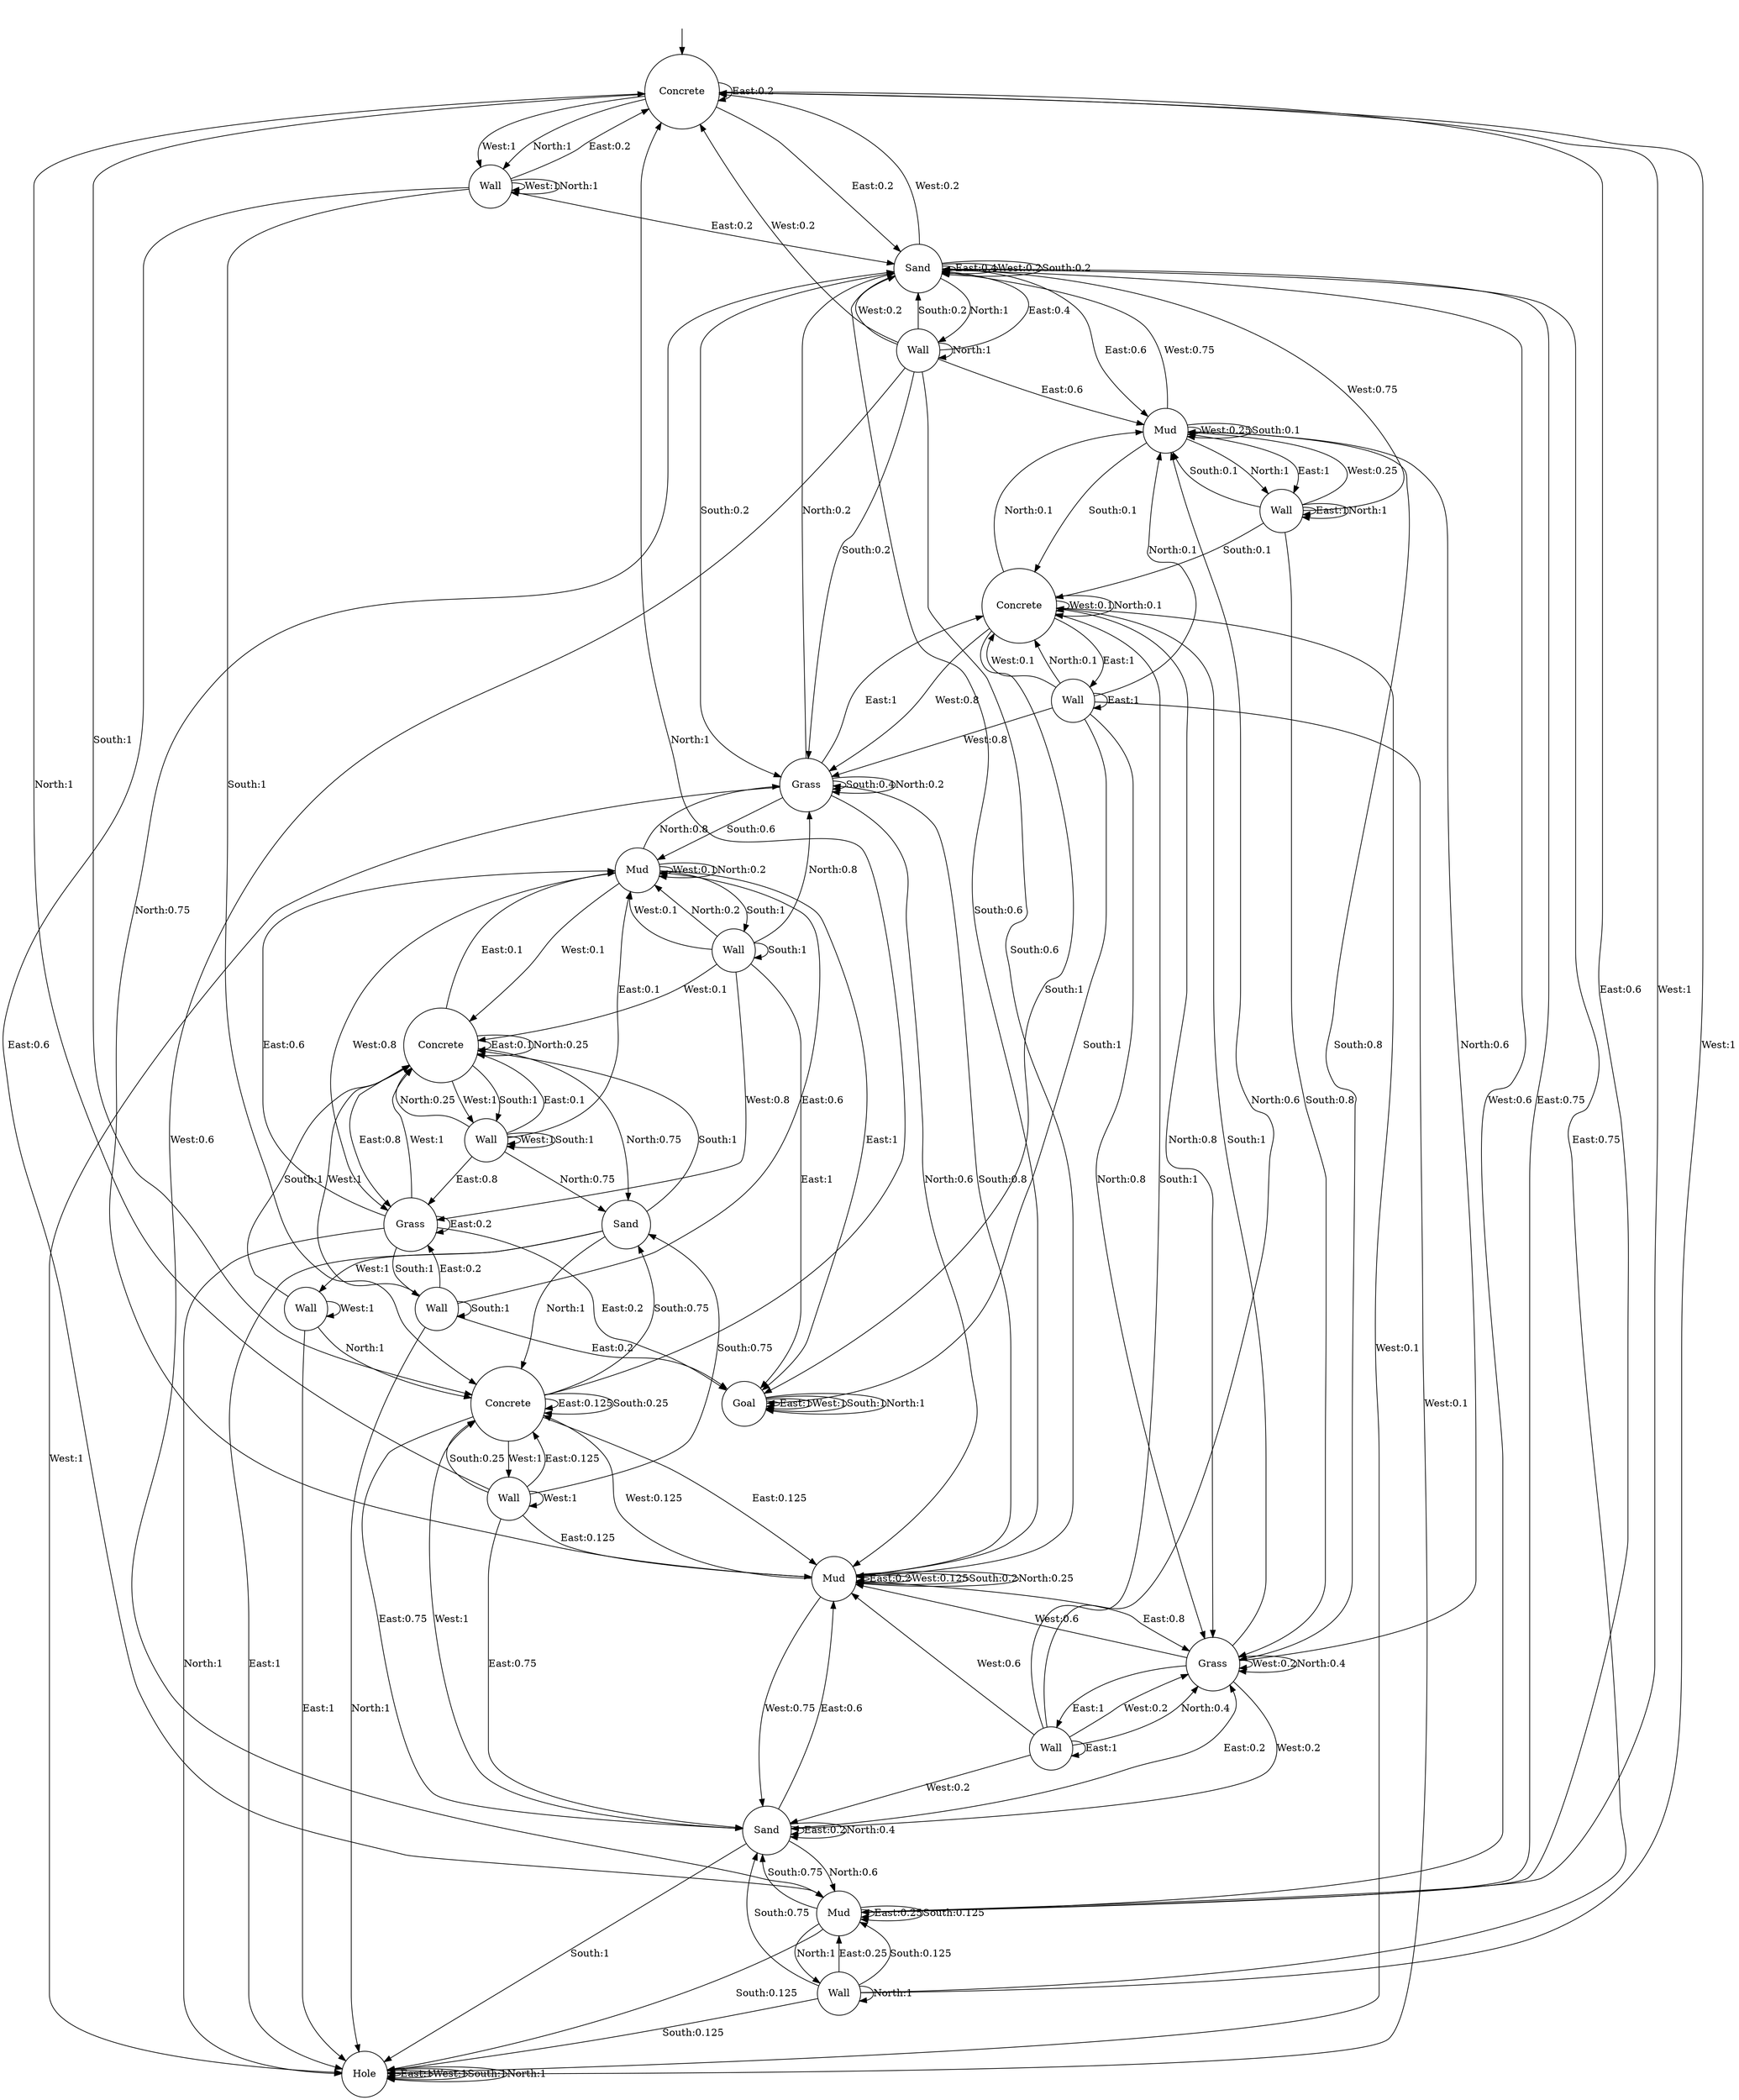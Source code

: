 digraph g {
__start0 [label="" shape="none"];
0 [shape="circle" label="Concrete"];
1 [shape="circle" label="Wall"];
2 [shape="circle" label="Concrete"];
3 [shape="circle" label="Wall"];
4 [shape="circle" label="Wall"];
5 [shape="circle" label="Sand"];
6 [shape="circle" label="Concrete"];
7 [shape="circle" label="Wall"];
8 [shape="circle" label="Wall"];
9 [shape="circle" label="Mud"];
10 [shape="circle" label="Sand"];
11 [shape="circle" label="Hole"];
12 [shape="circle" label="Wall"];
13 [shape="circle" label="Grass"];
14 [shape="circle" label="Wall"];
15 [shape="circle" label="Sand"];
16 [shape="circle" label="Mud"];
17 [shape="circle" label="Grass"];
18 [shape="circle" label="Wall"];
19 [shape="circle" label="Mud"];
20 [shape="circle" label="Wall"];
21 [shape="circle" label="Mud"];
22 [shape="circle" label="Wall"];
23 [shape="circle" label="Grass"];
24 [shape="circle" label="Concrete"];
25 [shape="circle" label="Wall"];
26 [shape="circle" label="Goal"];
0 -> 0 [label="East:0.2"];
0 -> 9 [label="East:0.6"];
0 -> 15 [label="East:0.2"];
0 -> 1 [label="West:1"];
0 -> 2 [label="South:1"];
0 -> 1 [label="North:1"];
1 -> 0 [label="East:0.2"];
1 -> 9 [label="East:0.6"];
1 -> 15 [label="East:0.2"];
1 -> 1 [label="West:1"];
1 -> 2 [label="South:1"];
1 -> 1 [label="North:1"];
2 -> 2 [label="East:0.125"];
2 -> 10 [label="East:0.75"];
2 -> 16 [label="East:0.125"];
2 -> 3 [label="West:1"];
2 -> 2 [label="South:0.25"];
2 -> 5 [label="South:0.75"];
2 -> 0 [label="North:1"];
3 -> 2 [label="East:0.125"];
3 -> 10 [label="East:0.75"];
3 -> 16 [label="East:0.125"];
3 -> 3 [label="West:1"];
3 -> 2 [label="South:0.25"];
3 -> 5 [label="South:0.75"];
3 -> 0 [label="North:1"];
4 -> 11 [label="East:1"];
4 -> 4 [label="West:1"];
4 -> 6 [label="South:1"];
4 -> 2 [label="North:1"];
5 -> 11 [label="East:1"];
5 -> 4 [label="West:1"];
5 -> 6 [label="South:1"];
5 -> 2 [label="North:1"];
6 -> 6 [label="East:0.1"];
6 -> 13 [label="East:0.8"];
6 -> 19 [label="East:0.1"];
6 -> 7 [label="West:1"];
6 -> 7 [label="South:1"];
6 -> 5 [label="North:0.75"];
6 -> 6 [label="North:0.25"];
7 -> 6 [label="East:0.1"];
7 -> 13 [label="East:0.8"];
7 -> 19 [label="East:0.1"];
7 -> 7 [label="West:1"];
7 -> 7 [label="South:1"];
7 -> 5 [label="North:0.75"];
7 -> 6 [label="North:0.25"];
8 -> 9 [label="East:0.25"];
8 -> 15 [label="East:0.75"];
8 -> 0 [label="West:1"];
8 -> 9 [label="South:0.125"];
8 -> 10 [label="South:0.75"];
8 -> 11 [label="South:0.125"];
8 -> 8 [label="North:1"];
9 -> 9 [label="East:0.25"];
9 -> 15 [label="East:0.75"];
9 -> 0 [label="West:1"];
9 -> 9 [label="South:0.125"];
9 -> 10 [label="South:0.75"];
9 -> 11 [label="South:0.125"];
9 -> 8 [label="North:1"];
10 -> 10 [label="East:0.2"];
10 -> 16 [label="East:0.6"];
10 -> 23 [label="East:0.2"];
10 -> 2 [label="West:1"];
10 -> 11 [label="South:1"];
10 -> 9 [label="North:0.6"];
10 -> 10 [label="North:0.4"];
11 -> 11 [label="East:1"];
11 -> 11 [label="West:1"];
11 -> 11 [label="South:1"];
11 -> 11 [label="North:1"];
12 -> 13 [label="East:0.2"];
12 -> 19 [label="East:0.6"];
12 -> 26 [label="East:0.2"];
12 -> 6 [label="West:1"];
12 -> 12 [label="South:1"];
12 -> 11 [label="North:1"];
13 -> 13 [label="East:0.2"];
13 -> 19 [label="East:0.6"];
13 -> 26 [label="East:0.2"];
13 -> 6 [label="West:1"];
13 -> 12 [label="South:1"];
13 -> 11 [label="North:1"];
14 -> 15 [label="East:0.4"];
14 -> 21 [label="East:0.6"];
14 -> 0 [label="West:0.2"];
14 -> 9 [label="West:0.6"];
14 -> 15 [label="West:0.2"];
14 -> 15 [label="South:0.2"];
14 -> 16 [label="South:0.6"];
14 -> 17 [label="South:0.2"];
14 -> 14 [label="North:1"];
15 -> 15 [label="East:0.4"];
15 -> 21 [label="East:0.6"];
15 -> 0 [label="West:0.2"];
15 -> 9 [label="West:0.6"];
15 -> 15 [label="West:0.2"];
15 -> 15 [label="South:0.2"];
15 -> 16 [label="South:0.6"];
15 -> 17 [label="South:0.2"];
15 -> 14 [label="North:1"];
16 -> 16 [label="East:0.2"];
16 -> 23 [label="East:0.8"];
16 -> 2 [label="West:0.125"];
16 -> 10 [label="West:0.75"];
16 -> 16 [label="West:0.125"];
16 -> 16 [label="South:0.2"];
16 -> 17 [label="South:0.8"];
16 -> 15 [label="North:0.75"];
16 -> 16 [label="North:0.25"];
17 -> 24 [label="East:1"];
17 -> 11 [label="West:1"];
17 -> 17 [label="South:0.4"];
17 -> 19 [label="South:0.6"];
17 -> 15 [label="North:0.2"];
17 -> 16 [label="North:0.6"];
17 -> 17 [label="North:0.2"];
18 -> 26 [label="East:1"];
18 -> 6 [label="West:0.1"];
18 -> 13 [label="West:0.8"];
18 -> 19 [label="West:0.1"];
18 -> 18 [label="South:1"];
18 -> 17 [label="North:0.8"];
18 -> 19 [label="North:0.2"];
19 -> 26 [label="East:1"];
19 -> 6 [label="West:0.1"];
19 -> 13 [label="West:0.8"];
19 -> 19 [label="West:0.1"];
19 -> 18 [label="South:1"];
19 -> 17 [label="North:0.8"];
19 -> 19 [label="North:0.2"];
20 -> 20 [label="East:1"];
20 -> 15 [label="West:0.75"];
20 -> 21 [label="West:0.25"];
20 -> 21 [label="South:0.1"];
20 -> 23 [label="South:0.8"];
20 -> 24 [label="South:0.1"];
20 -> 20 [label="North:1"];
21 -> 20 [label="East:1"];
21 -> 15 [label="West:0.75"];
21 -> 21 [label="West:0.25"];
21 -> 21 [label="South:0.1"];
21 -> 23 [label="South:0.8"];
21 -> 24 [label="South:0.1"];
21 -> 20 [label="North:1"];
22 -> 22 [label="East:1"];
22 -> 10 [label="West:0.2"];
22 -> 16 [label="West:0.6"];
22 -> 23 [label="West:0.2"];
22 -> 24 [label="South:1"];
22 -> 21 [label="North:0.6"];
22 -> 23 [label="North:0.4"];
23 -> 22 [label="East:1"];
23 -> 10 [label="West:0.2"];
23 -> 16 [label="West:0.6"];
23 -> 23 [label="West:0.2"];
23 -> 24 [label="South:1"];
23 -> 21 [label="North:0.6"];
23 -> 23 [label="North:0.4"];
24 -> 25 [label="East:1"];
24 -> 11 [label="West:0.1"];
24 -> 17 [label="West:0.8"];
24 -> 24 [label="West:0.1"];
24 -> 26 [label="South:1"];
24 -> 21 [label="North:0.1"];
24 -> 23 [label="North:0.8"];
24 -> 24 [label="North:0.1"];
25 -> 25 [label="East:1"];
25 -> 11 [label="West:0.1"];
25 -> 17 [label="West:0.8"];
25 -> 24 [label="West:0.1"];
25 -> 26 [label="South:1"];
25 -> 21 [label="North:0.1"];
25 -> 23 [label="North:0.8"];
25 -> 24 [label="North:0.1"];
26 -> 26 [label="East:1"];
26 -> 26 [label="West:1"];
26 -> 26 [label="South:1"];
26 -> 26 [label="North:1"];
__start0 -> 0;
}
